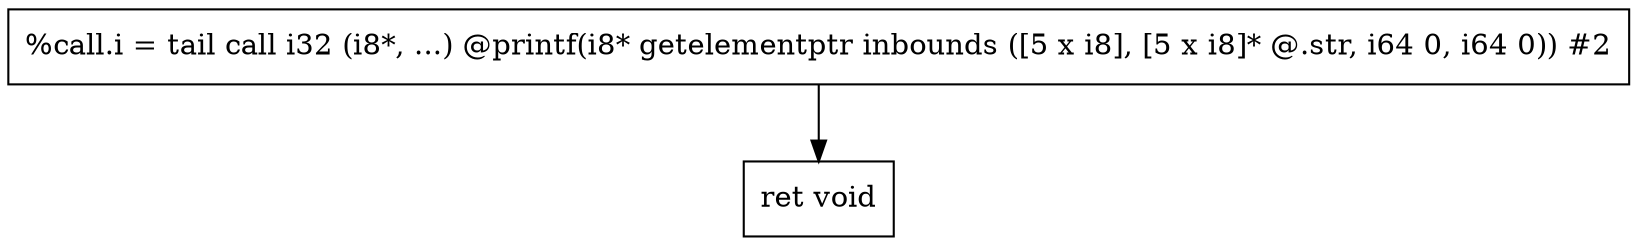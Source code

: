 digraph "CDFG for'main' function" {
	Node0x5640df3bbc50[shape=record, label="  %call.i = tail call i32 (i8*, ...) @printf(i8* getelementptr inbounds ([5 x i8], [5 x i8]* @.str, i64 0, i64 0)) #2"]
	Node0x5640df3bbd10[shape=record, label="  ret void"]
	Node0x5640df3bbc50 -> Node0x5640df3bbd10
edge [color=red]
}

